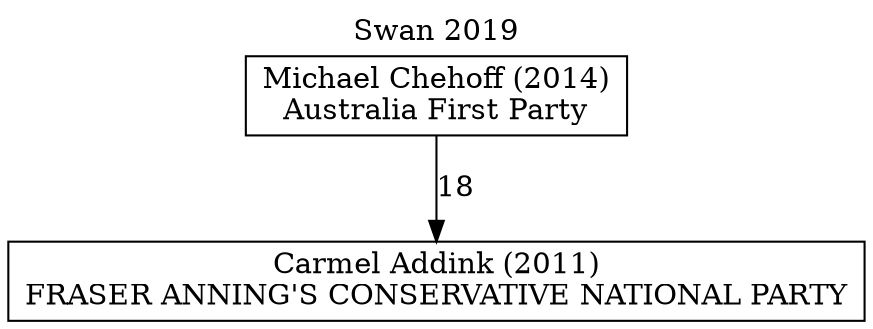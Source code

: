// House preference flow
digraph "Carmel Addink (2011)_Swan_2019" {
	graph [label="Swan 2019" labelloc=t mclimit=10]
	node [shape=box]
	"Carmel Addink (2011)" [label="Carmel Addink (2011)
FRASER ANNING'S CONSERVATIVE NATIONAL PARTY"]
	"Michael Chehoff (2014)" [label="Michael Chehoff (2014)
Australia First Party"]
	"Michael Chehoff (2014)" -> "Carmel Addink (2011)" [label=18]
}
